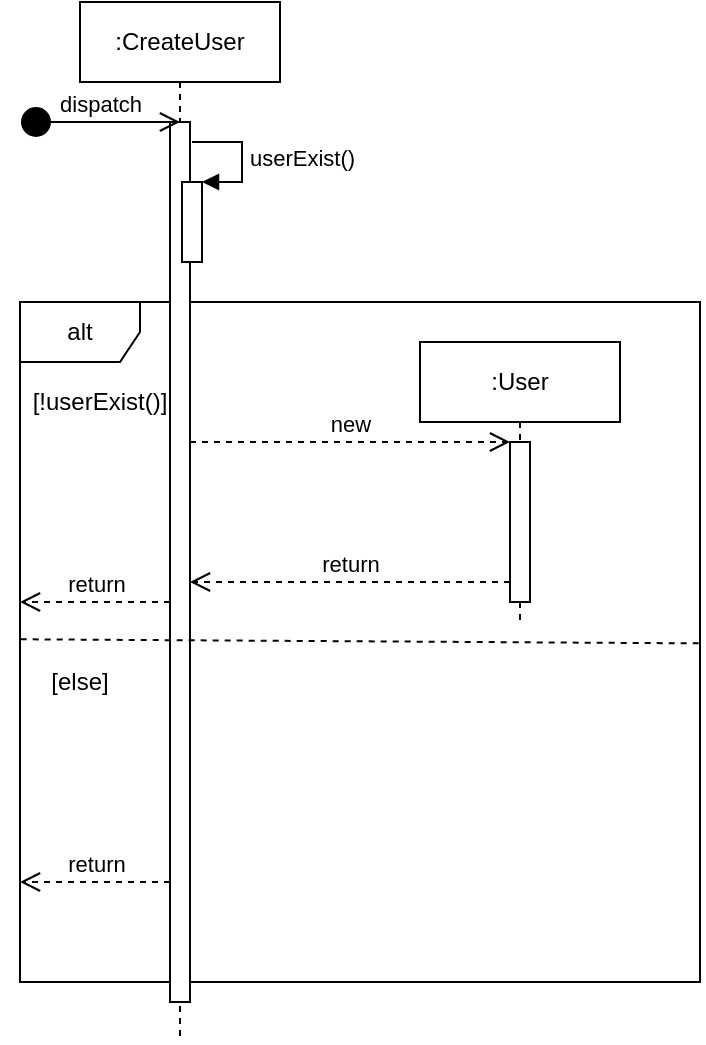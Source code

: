 <mxfile version="12.6.5" type="device"><diagram id="1_LsLjY9VphQJrRcCPWb" name="Page-1"><mxGraphModel dx="1422" dy="822" grid="1" gridSize="10" guides="1" tooltips="1" connect="1" arrows="1" fold="1" page="1" pageScale="1" pageWidth="850" pageHeight="1100" math="0" shadow="0"><root><mxCell id="0"/><mxCell id="1" parent="0"/><mxCell id="O5-hkCaXyweqm-CAoXb7-5" value="alt" style="shape=umlFrame;whiteSpace=wrap;html=1;" parent="1" vertex="1"><mxGeometry x="30" y="230" width="340" height="340" as="geometry"/></mxCell><mxCell id="O5-hkCaXyweqm-CAoXb7-3" value=":CreateUser" style="shape=umlLifeline;perimeter=lifelinePerimeter;whiteSpace=wrap;html=1;container=1;collapsible=0;recursiveResize=0;outlineConnect=0;" parent="1" vertex="1"><mxGeometry x="60" y="80" width="100" height="520" as="geometry"/></mxCell><mxCell id="O5-hkCaXyweqm-CAoXb7-4" value="" style="html=1;points=[];perimeter=orthogonalPerimeter;" parent="O5-hkCaXyweqm-CAoXb7-3" vertex="1"><mxGeometry x="45" y="60" width="10" height="440" as="geometry"/></mxCell><mxCell id="O5-hkCaXyweqm-CAoXb7-9" value="" style="html=1;points=[];perimeter=orthogonalPerimeter;" parent="O5-hkCaXyweqm-CAoXb7-3" vertex="1"><mxGeometry x="51" y="90" width="10" height="40" as="geometry"/></mxCell><mxCell id="O5-hkCaXyweqm-CAoXb7-10" value="userExist()" style="edgeStyle=orthogonalEdgeStyle;html=1;align=left;spacingLeft=2;endArrow=block;rounded=0;entryX=1;entryY=0;" parent="O5-hkCaXyweqm-CAoXb7-3" target="O5-hkCaXyweqm-CAoXb7-9" edge="1"><mxGeometry relative="1" as="geometry"><mxPoint x="56" y="70" as="sourcePoint"/><Array as="points"><mxPoint x="81" y="70"/></Array></mxGeometry></mxCell><mxCell id="O5-hkCaXyweqm-CAoXb7-8" value="" style="endArrow=none;dashed=1;html=1;entryX=1.001;entryY=0.502;entryDx=0;entryDy=0;entryPerimeter=0;exitX=0.001;exitY=0.496;exitDx=0;exitDy=0;exitPerimeter=0;" parent="1" source="O5-hkCaXyweqm-CAoXb7-5" target="O5-hkCaXyweqm-CAoXb7-5" edge="1"><mxGeometry width="50" height="50" relative="1" as="geometry"><mxPoint x="50" y="320" as="sourcePoint"/><mxPoint x="590" y="330" as="targetPoint"/></mxGeometry></mxCell><mxCell id="O5-hkCaXyweqm-CAoXb7-11" value="[!userExist()]" style="text;html=1;strokeColor=none;fillColor=none;align=center;verticalAlign=middle;whiteSpace=wrap;rounded=0;" parent="1" vertex="1"><mxGeometry x="50" y="270" width="40" height="20" as="geometry"/></mxCell><mxCell id="O5-hkCaXyweqm-CAoXb7-13" value=":User" style="shape=umlLifeline;perimeter=lifelinePerimeter;whiteSpace=wrap;html=1;container=1;collapsible=0;recursiveResize=0;outlineConnect=0;" parent="1" vertex="1"><mxGeometry x="230" y="250" width="100" height="140" as="geometry"/></mxCell><mxCell id="O5-hkCaXyweqm-CAoXb7-14" value="new" style="html=1;verticalAlign=bottom;endArrow=open;dashed=1;endSize=8;" parent="1" source="O5-hkCaXyweqm-CAoXb7-4" target="O5-hkCaXyweqm-CAoXb7-16" edge="1"><mxGeometry relative="1" as="geometry"><mxPoint x="220" y="290" as="sourcePoint"/><mxPoint x="260" y="300" as="targetPoint"/><Array as="points"><mxPoint x="230" y="300"/></Array></mxGeometry></mxCell><mxCell id="O5-hkCaXyweqm-CAoXb7-15" value="return" style="html=1;verticalAlign=bottom;endArrow=open;dashed=1;endSize=8;" parent="1" source="O5-hkCaXyweqm-CAoXb7-16" target="O5-hkCaXyweqm-CAoXb7-4" edge="1"><mxGeometry relative="1" as="geometry"><mxPoint x="250" y="370" as="sourcePoint"/><mxPoint x="180" y="350" as="targetPoint"/><Array as="points"><mxPoint x="230" y="370"/></Array></mxGeometry></mxCell><mxCell id="O5-hkCaXyweqm-CAoXb7-16" value="" style="html=1;points=[];perimeter=orthogonalPerimeter;" parent="1" vertex="1"><mxGeometry x="275" y="300" width="10" height="80" as="geometry"/></mxCell><mxCell id="O5-hkCaXyweqm-CAoXb7-19" value="[else]" style="text;html=1;strokeColor=none;fillColor=none;align=center;verticalAlign=middle;whiteSpace=wrap;rounded=0;" parent="1" vertex="1"><mxGeometry x="40" y="410" width="40" height="20" as="geometry"/></mxCell><mxCell id="O5-hkCaXyweqm-CAoXb7-20" value="dispatch" style="html=1;verticalAlign=bottom;startArrow=circle;startFill=1;endArrow=open;startSize=6;endSize=8;" parent="1" edge="1"><mxGeometry width="80" relative="1" as="geometry"><mxPoint x="30" y="140" as="sourcePoint"/><mxPoint x="110" y="140" as="targetPoint"/></mxGeometry></mxCell><mxCell id="O5-hkCaXyweqm-CAoXb7-21" value="return" style="html=1;verticalAlign=bottom;endArrow=open;dashed=1;endSize=8;" parent="1" source="O5-hkCaXyweqm-CAoXb7-4" edge="1"><mxGeometry relative="1" as="geometry"><mxPoint x="100" y="520" as="sourcePoint"/><mxPoint x="30" y="520" as="targetPoint"/></mxGeometry></mxCell><mxCell id="O5-hkCaXyweqm-CAoXb7-22" value="return" style="html=1;verticalAlign=bottom;endArrow=open;dashed=1;endSize=8;" parent="1" source="O5-hkCaXyweqm-CAoXb7-4" edge="1"><mxGeometry relative="1" as="geometry"><mxPoint x="100" y="380" as="sourcePoint"/><mxPoint x="30" y="380" as="targetPoint"/></mxGeometry></mxCell></root></mxGraphModel></diagram></mxfile>